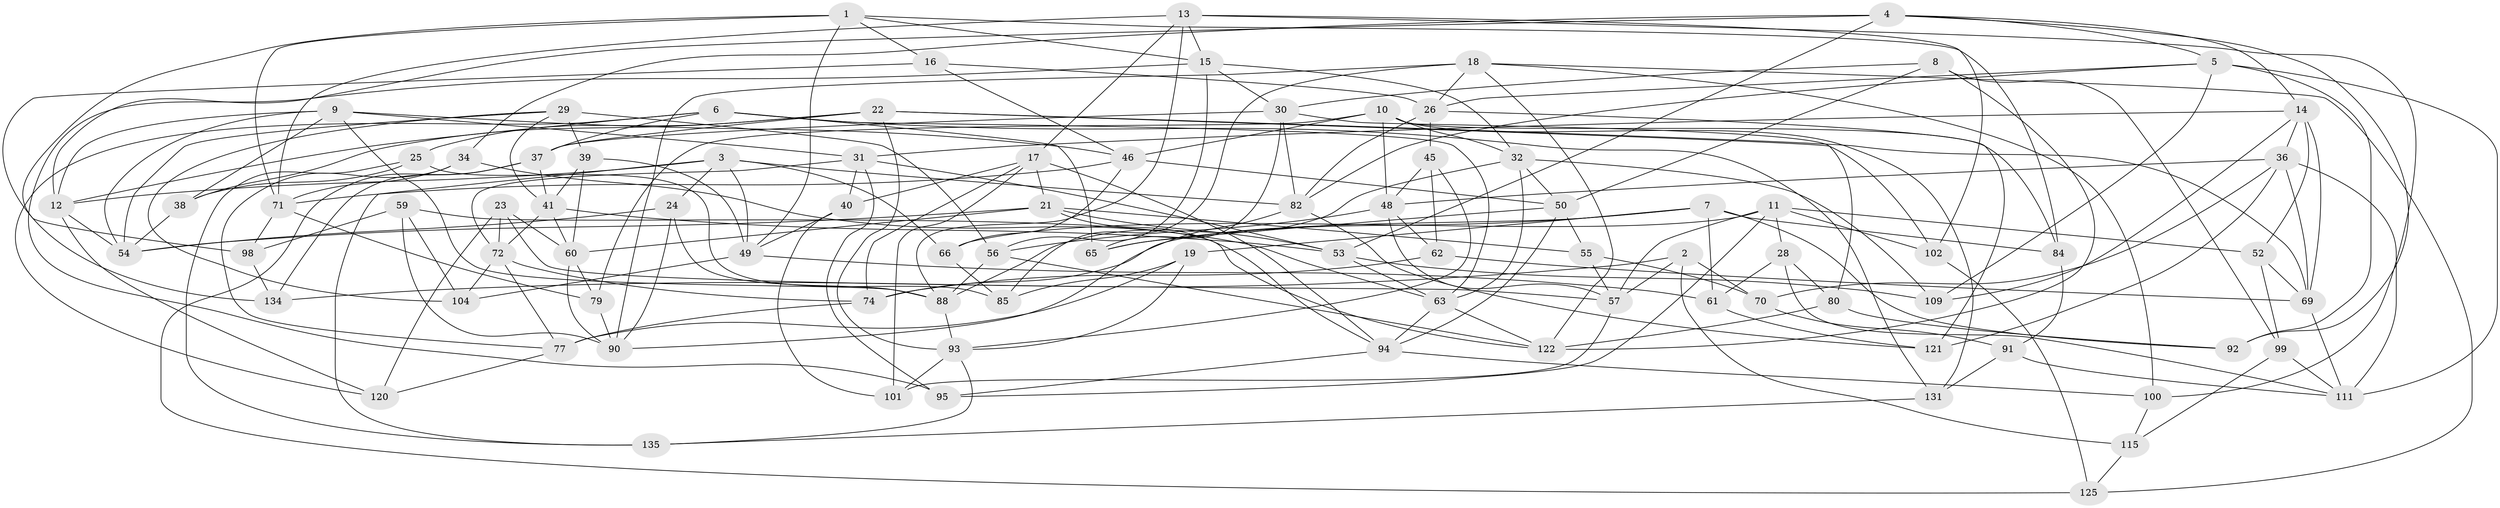 // original degree distribution, {4: 1.0}
// Generated by graph-tools (version 1.1) at 2025/42/03/06/25 10:42:17]
// undirected, 89 vertices, 223 edges
graph export_dot {
graph [start="1"]
  node [color=gray90,style=filled];
  1 [super="+47"];
  2;
  3 [super="+75"];
  4 [super="+44"];
  5 [super="+112"];
  6 [super="+35"];
  7 [super="+20"];
  8;
  9 [super="+42"];
  10 [super="+81"];
  11 [super="+89"];
  12 [super="+110"];
  13 [super="+127"];
  14 [super="+96"];
  15 [super="+106"];
  16;
  17 [super="+136"];
  18 [super="+33"];
  19;
  21 [super="+76"];
  22 [super="+123"];
  23;
  24;
  25;
  26 [super="+27"];
  28;
  29 [super="+43"];
  30 [super="+114"];
  31 [super="+64"];
  32 [super="+68"];
  34;
  36 [super="+113"];
  37 [super="+51"];
  38;
  39;
  40;
  41 [super="+78"];
  45;
  46 [super="+58"];
  48 [super="+116"];
  49 [super="+67"];
  50 [super="+87"];
  52;
  53 [super="+124"];
  54 [super="+103"];
  55;
  56 [super="+128"];
  57 [super="+86"];
  59;
  60 [super="+105"];
  61;
  62;
  63 [super="+129"];
  65;
  66;
  69 [super="+118"];
  70;
  71 [super="+73"];
  72 [super="+107"];
  74 [super="+126"];
  77 [super="+83"];
  79;
  80;
  82 [super="+133"];
  84;
  85;
  88 [super="+117"];
  90 [super="+97"];
  91;
  92;
  93 [super="+108"];
  94 [super="+132"];
  95;
  98;
  99;
  100;
  101;
  102;
  104;
  109;
  111 [super="+119"];
  115;
  120;
  121;
  122 [super="+130"];
  125;
  131;
  134;
  135;
  1 -- 15;
  1 -- 71;
  1 -- 49;
  1 -- 16;
  1 -- 98;
  1 -- 84;
  2 -- 70;
  2 -- 134;
  2 -- 115;
  2 -- 57;
  3 -- 82;
  3 -- 49;
  3 -- 66;
  3 -- 24;
  3 -- 12;
  3 -- 135;
  4 -- 34;
  4 -- 53;
  4 -- 5;
  4 -- 92;
  4 -- 14;
  4 -- 12;
  5 -- 82;
  5 -- 109;
  5 -- 26;
  5 -- 92;
  5 -- 111;
  6 -- 120;
  6 -- 65;
  6 -- 131;
  6 -- 12;
  6 -- 37;
  6 -- 63;
  7 -- 61;
  7 -- 84;
  7 -- 92;
  7 -- 65;
  7 -- 19;
  7 -- 74;
  8 -- 99;
  8 -- 50;
  8 -- 30;
  8 -- 122;
  9 -- 31;
  9 -- 46;
  9 -- 38;
  9 -- 88;
  9 -- 12;
  9 -- 54;
  10 -- 84;
  10 -- 48;
  10 -- 131;
  10 -- 46;
  10 -- 79;
  10 -- 32;
  11 -- 28;
  11 -- 102;
  11 -- 66;
  11 -- 57;
  11 -- 52;
  11 -- 95;
  12 -- 120;
  12 -- 54;
  13 -- 102;
  13 -- 100;
  13 -- 71;
  13 -- 88;
  13 -- 17;
  13 -- 15;
  14 -- 109;
  14 -- 52;
  14 -- 36;
  14 -- 69;
  14 -- 31;
  15 -- 32;
  15 -- 30;
  15 -- 56;
  15 -- 95;
  16 -- 46;
  16 -- 134;
  16 -- 26;
  17 -- 94;
  17 -- 101;
  17 -- 40;
  17 -- 74;
  17 -- 21;
  18 -- 100;
  18 -- 85;
  18 -- 90;
  18 -- 26;
  18 -- 125;
  18 -- 122;
  19 -- 85;
  19 -- 77;
  19 -- 93;
  21 -- 55;
  21 -- 94;
  21 -- 53;
  21 -- 60;
  21 -- 54;
  22 -- 37;
  22 -- 38;
  22 -- 25;
  22 -- 102;
  22 -- 93;
  22 -- 69;
  23 -- 120;
  23 -- 60;
  23 -- 57;
  23 -- 72;
  24 -- 90;
  24 -- 54;
  24 -- 88;
  25 -- 85;
  25 -- 38;
  25 -- 135;
  26 -- 45;
  26 -- 121;
  26 -- 82;
  28 -- 80;
  28 -- 61;
  28 -- 111;
  29 -- 56 [weight=2];
  29 -- 39;
  29 -- 54;
  29 -- 104;
  29 -- 41;
  30 -- 37;
  30 -- 65;
  30 -- 82;
  30 -- 80;
  31 -- 95;
  31 -- 53;
  31 -- 40;
  31 -- 72;
  32 -- 109;
  32 -- 63;
  32 -- 88;
  32 -- 50;
  34 -- 77;
  34 -- 71;
  34 -- 63;
  36 -- 121;
  36 -- 69;
  36 -- 48;
  36 -- 70;
  36 -- 111;
  37 -- 41;
  37 -- 125;
  37 -- 134;
  38 -- 54;
  39 -- 49;
  39 -- 60;
  39 -- 41;
  40 -- 49;
  40 -- 101;
  41 -- 60;
  41 -- 53;
  41 -- 72;
  45 -- 62;
  45 -- 48;
  45 -- 93;
  46 -- 66;
  46 -- 50;
  46 -- 71;
  48 -- 62;
  48 -- 57;
  48 -- 56;
  49 -- 104;
  49 -- 61;
  50 -- 55;
  50 -- 65;
  50 -- 94;
  52 -- 99;
  52 -- 69;
  53 -- 63;
  53 -- 109;
  55 -- 70;
  55 -- 57;
  56 -- 88;
  56 -- 122;
  57 -- 101;
  59 -- 98;
  59 -- 104;
  59 -- 90;
  59 -- 122;
  60 -- 79;
  60 -- 90;
  61 -- 121;
  62 -- 69;
  62 -- 74;
  63 -- 122;
  63 -- 94;
  66 -- 85;
  69 -- 111;
  70 -- 91;
  71 -- 98;
  71 -- 79;
  72 -- 74;
  72 -- 104;
  72 -- 77;
  74 -- 77 [weight=2];
  77 -- 120;
  79 -- 90;
  80 -- 92;
  80 -- 122;
  82 -- 121;
  82 -- 90;
  84 -- 91;
  88 -- 93;
  91 -- 131;
  91 -- 111;
  93 -- 135;
  93 -- 101;
  94 -- 100;
  94 -- 95;
  98 -- 134;
  99 -- 115;
  99 -- 111;
  100 -- 115;
  102 -- 125;
  115 -- 125;
  131 -- 135;
}
